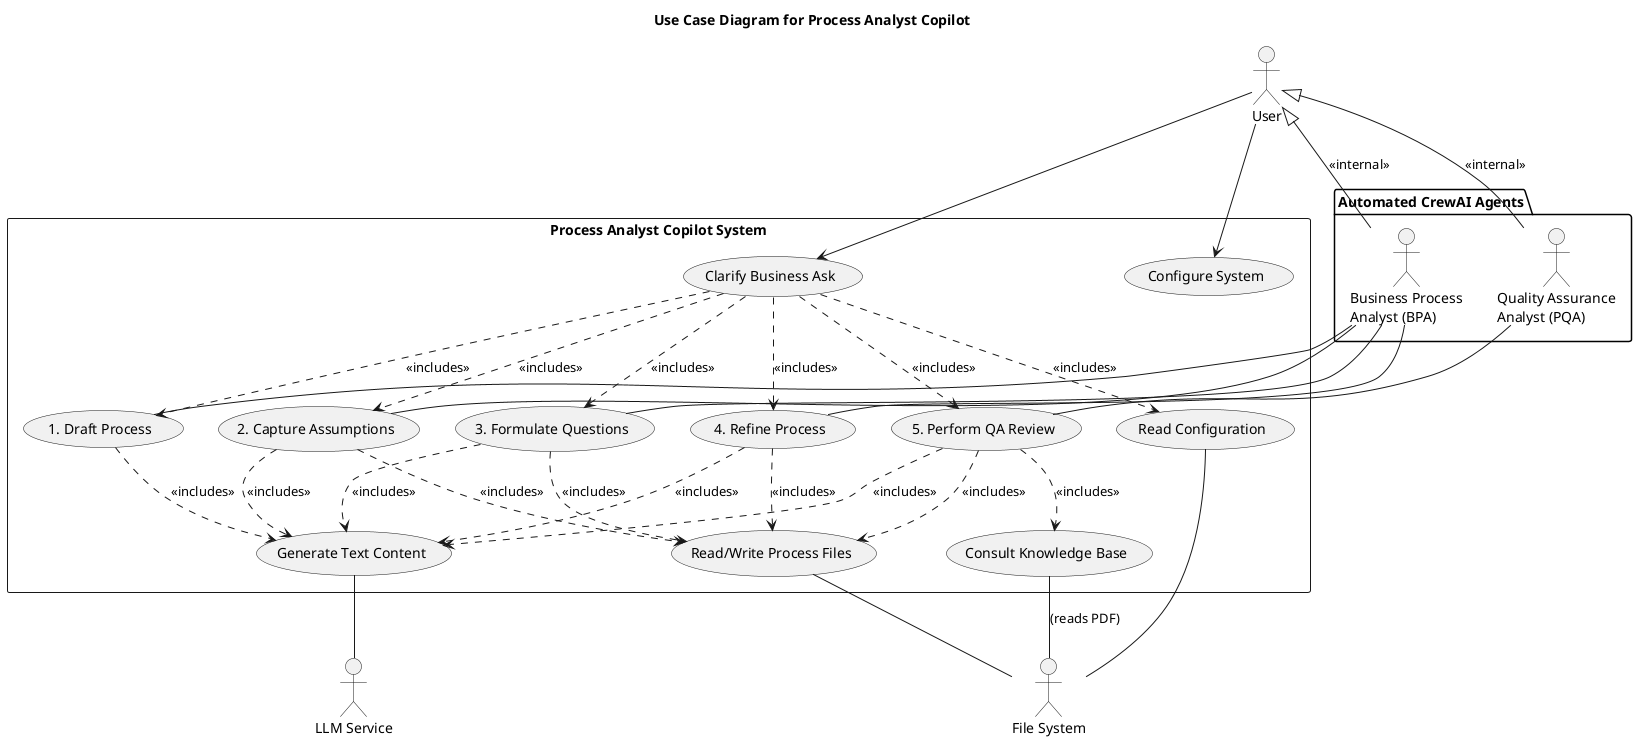 @startuml Use Case Diagram for Process Analyst Copilot

title Use Case Diagram for Process Analyst Copilot

' Define Actors
actor User
actor "LLM Service" as LLM_Service
actor "File System" as FS

package "Automated CrewAI Agents" {
  actor "Business Process\nAnalyst (BPA)" as BPA_Agent
  actor "Quality Assurance\nAnalyst (PQA)" as PQA_Agent
}

' Define the system boundary
rectangle "Process Analyst Copilot System" {
  usecase "Clarify Business Ask" as UC_Clarify
  usecase "Configure System" as UC_Config

  ' Sub-use cases that are part of the main clarification process
  usecase "1. Draft Process" as UC_Draft
  usecase "2. Capture Assumptions" as UC_Assumptions
  usecase "3. Formulate Questions" as UC_Questions
  usecase "4. Refine Process" as UC_Refine
  usecase "5. Perform QA Review" as UC_QA

  ' Supporting use cases
  usecase "Read/Write Process Files" as UC_Files
  usecase "Read Configuration" as UC_ReadConfig
  usecase "Generate Text Content" as UC_GenerateText
  usecase "Consult Knowledge Base" as UC_ConsultKB
}

' --- Actor to Use Case Relationships ---

' Primary User interactions
User --> UC_Config
User --> UC_Clarify

' Agent interactions with their specific tasks
BPA_Agent -up-|> User : "<<internal>>"
PQA_Agent -up-|> User : "<<internal>>"

BPA_Agent -- UC_Draft
BPA_Agent -- UC_Assumptions
BPA_Agent -- UC_Questions
BPA_Agent -- UC_Refine
PQA_Agent -- UC_QA

' Secondary Actor (System) interactions
UC_GenerateText -- LLM_Service
UC_ReadConfig -- FS
UC_Files -- FS
UC_ConsultKB -- FS : (reads PDF)

' --- Use Case Relationships (Include/Extend) ---

' The main "Clarify" use case includes all the sub-tasks
UC_Clarify ..> UC_Draft : <<includes>>
UC_Clarify ..> UC_Assumptions : <<includes>>
UC_Clarify ..> UC_Questions : <<includes>>
UC_Clarify ..> UC_Refine : <<includes>>
UC_Clarify ..> UC_QA : <<includes>>

' The agent tasks depend on supporting use cases
UC_Draft ..> UC_GenerateText : <<includes>>
UC_Assumptions ..> UC_GenerateText : <<includes>>
UC_Questions ..> UC_GenerateText : <<includes>>
UC_Refine ..> UC_GenerateText : <<includes>>
UC_QA ..> UC_GenerateText : <<includes>>

' Tasks read and write files
UC_Assumptions ..> UC_Files : <<includes>>
UC_Questions ..> UC_Files : <<includes>>
UC_Refine ..> UC_Files : <<includes>>
UC_QA ..> UC_Files : <<includes>>

' QA task consults the knowledge base
UC_QA ..> UC_ConsultKB : <<includes>>

' The system needs configuration to start
UC_Clarify ..> UC_ReadConfig : <<includes>>

@enduml
